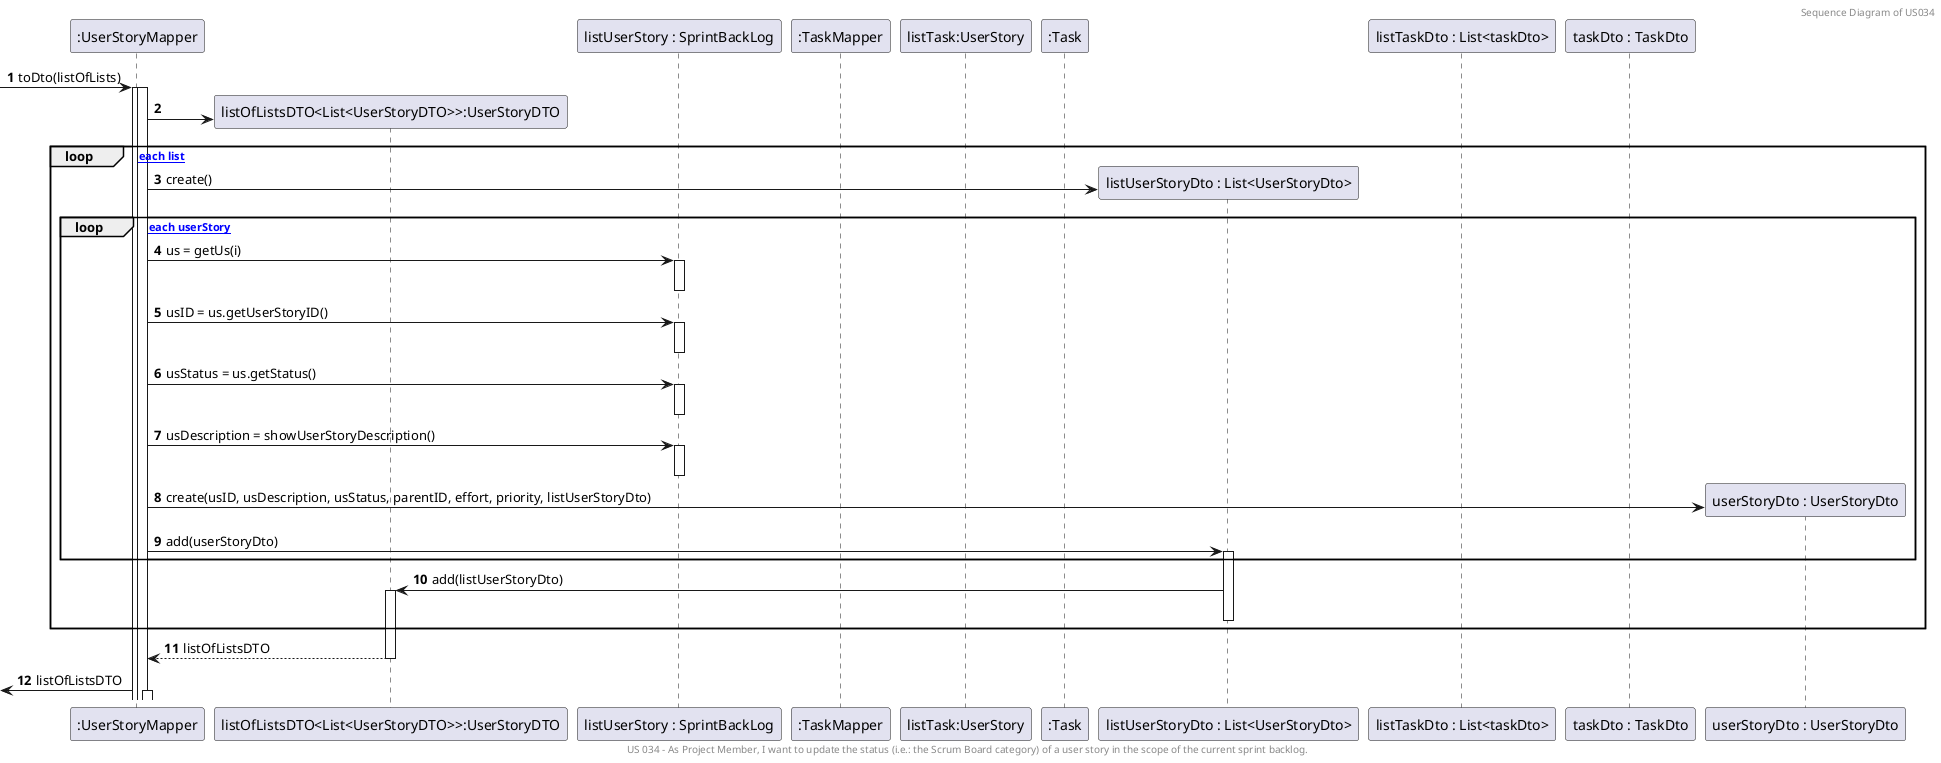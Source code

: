 @startuml
'https://plantuml.com/sequence-diagram



header
Sequence Diagram of US034
endheader

center footer US 034 - As Project Member, I want to update the status (i.e.: the Scrum Board category) of a user story in the scope of the current sprint backlog.


autoactivate on
autonumber


participant ":UserStoryMapper" as C7
participant "listOfListsDTO<List<UserStoryDTO>>:UserStoryDTO" as C15
participant "listUserStory : SprintBackLog" as C6
participant ":TaskMapper" as C8
participant "listTask:UserStory" as C9
participant ":Task" as C10
participant "listUserStoryDto : List<UserStoryDto>" as C13
participant "listTaskDto : List<taskDto>" as C11
participant "taskDto : TaskDto" as C12
participant "userStoryDto : UserStoryDto" as C14


[-> C7: toDto(listOfLists)

activate C7
C7 -> C15**:
loop [for each list]



C7 -> C13**: create()
loop [for each userStory]
C7 -> C6: us = getUs(i)
deactivate C6
C7 -> C6: usID = us.getUserStoryID()
deactivate C6

C7 -> C6: usStatus = us.getStatus()
deactivate C6

C7 -> C6: usDescription = showUserStoryDescription()
deactivate C6
'
'C7 -> C9: listTask = getTaskList()
'C7 <-- C9: listTask
'C8 -> C11**: create()
'loop [for each task]
'C7 -> C8: toDto(listTask)
'C8 -> C9: task = getTask(i)
'deactivate C9
'C8 -> C8: taskDto = toDto(task)
'C8 ->C12**: create(taskId, taskDescrition, startDate, endDate, taskStatus,effortEstimate, taskType)
'deactivate C8
'C8 -> C11: add(taskDto)
'deactivate C8
'deactivate C11
'end
'C7 -> C7: userStoryDto = toDto(userStory)
C7-> C14**: create(usID, usDescription, usStatus, parentID, effort, priority, listUserStoryDto)
C7 -> C13: add(userStoryDto)

end
C15 <- C13: add(listUserStoryDto)
deactivate C13
end
C7<--C15: listOfListsDTO

[<- C7: listOfListsDTO

@enduml